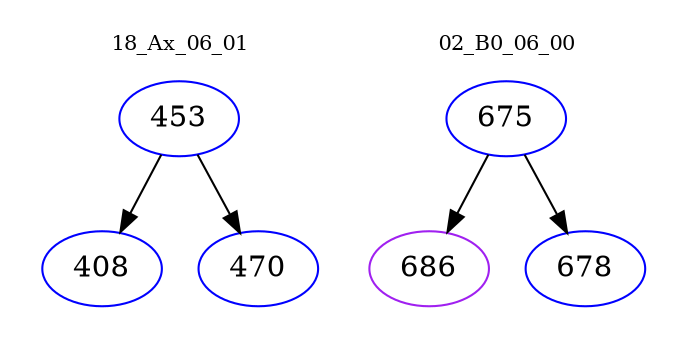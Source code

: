 digraph{
subgraph cluster_0 {
color = white
label = "18_Ax_06_01";
fontsize=10;
T0_453 [label="453", color="blue"]
T0_453 -> T0_408 [color="black"]
T0_408 [label="408", color="blue"]
T0_453 -> T0_470 [color="black"]
T0_470 [label="470", color="blue"]
}
subgraph cluster_1 {
color = white
label = "02_B0_06_00";
fontsize=10;
T1_675 [label="675", color="blue"]
T1_675 -> T1_686 [color="black"]
T1_686 [label="686", color="purple"]
T1_675 -> T1_678 [color="black"]
T1_678 [label="678", color="blue"]
}
}
